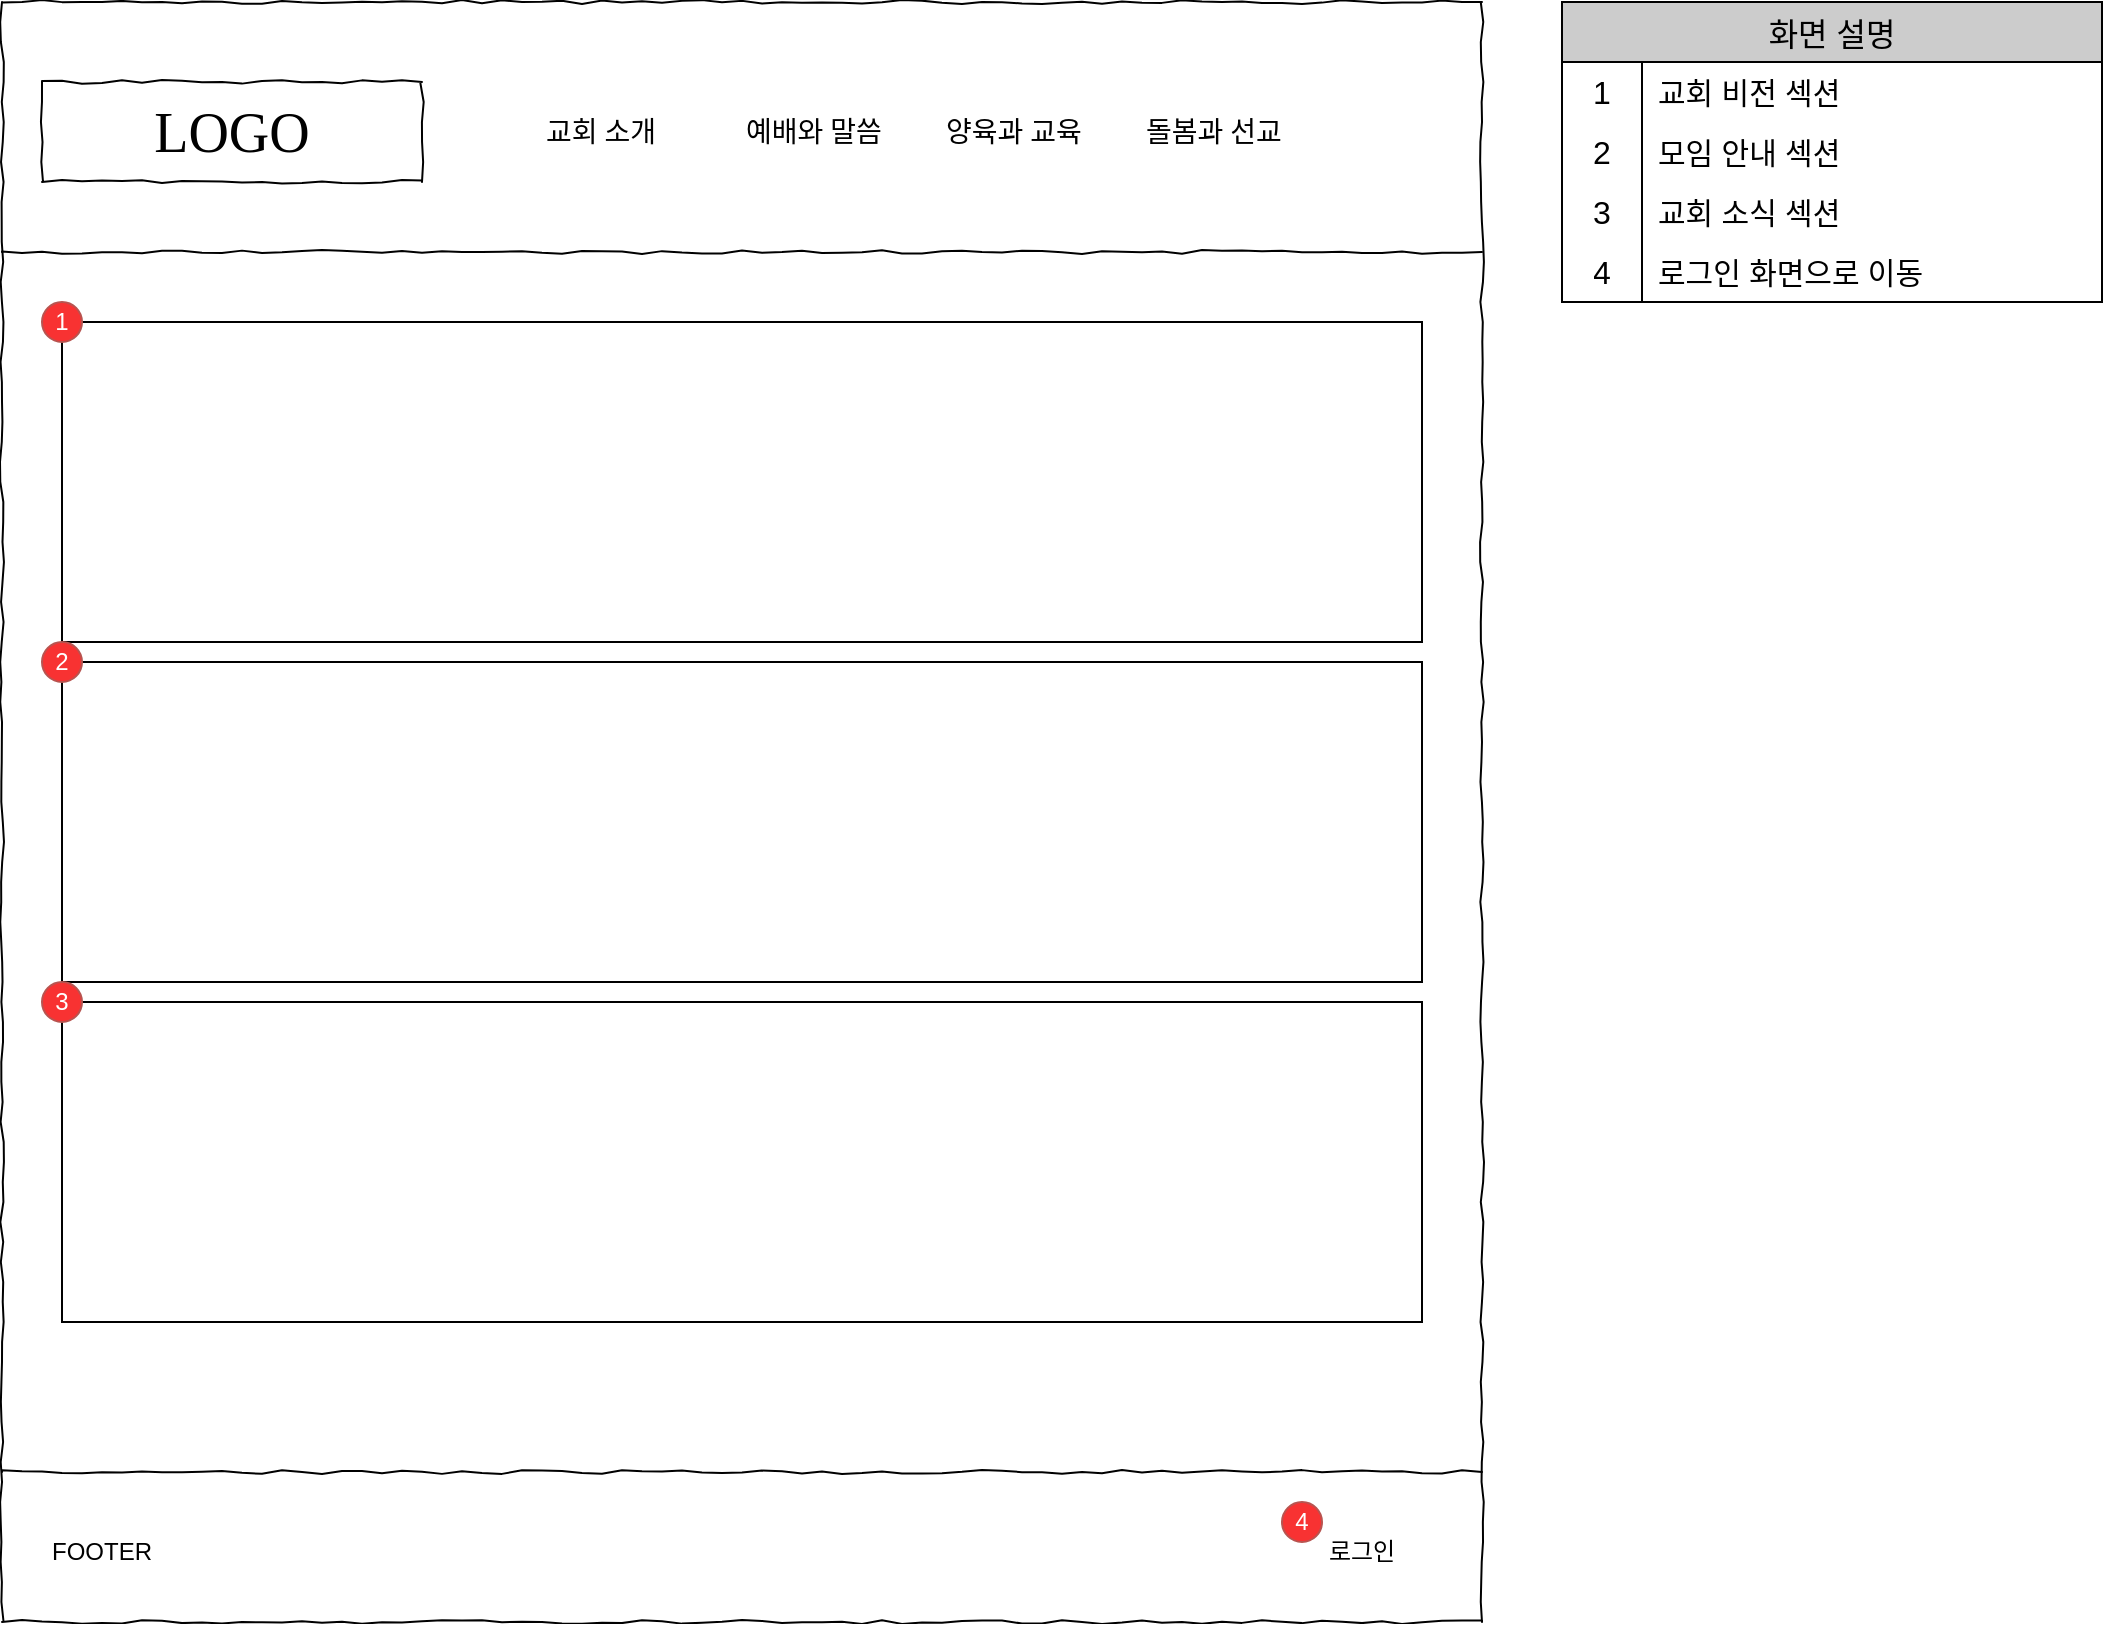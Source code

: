 <mxfile version="20.8.20" type="device"><diagram name="Page-1" id="03018318-947c-dd8e-b7a3-06fadd420f32"><mxGraphModel dx="1434" dy="756" grid="1" gridSize="10" guides="1" tooltips="1" connect="1" arrows="1" fold="1" page="1" pageScale="1" pageWidth="1100" pageHeight="850" background="none" math="0" shadow="0"><root><mxCell id="0"/><mxCell id="1" parent="0"/><mxCell id="677b7b8949515195-1" value="" style="whiteSpace=wrap;html=1;rounded=0;shadow=0;labelBackgroundColor=none;strokeColor=#000000;strokeWidth=1;fillColor=none;fontFamily=Verdana;fontSize=12;fontColor=#000000;align=center;comic=1;" parent="1" vertex="1"><mxGeometry x="20" y="20" width="740" height="810" as="geometry"/></mxCell><mxCell id="677b7b8949515195-2" value="LOGO" style="whiteSpace=wrap;html=1;rounded=0;shadow=0;labelBackgroundColor=none;strokeWidth=1;fontFamily=Verdana;fontSize=28;align=center;comic=1;" parent="1" vertex="1"><mxGeometry x="40" y="60" width="190" height="50" as="geometry"/></mxCell><mxCell id="677b7b8949515195-4" value="교회 소개" style="text;html=1;points=[];align=left;verticalAlign=top;spacingTop=-4;fontSize=14;fontFamily=Verdana" parent="1" vertex="1"><mxGeometry x="290" y="75" width="60" height="20" as="geometry"/></mxCell><mxCell id="677b7b8949515195-5" value="예배와 말씀" style="text;html=1;points=[];align=left;verticalAlign=top;spacingTop=-4;fontSize=14;fontFamily=Verdana" parent="1" vertex="1"><mxGeometry x="390" y="75" width="60" height="20" as="geometry"/></mxCell><mxCell id="677b7b8949515195-6" value="양육과 교육" style="text;html=1;points=[];align=left;verticalAlign=top;spacingTop=-4;fontSize=14;fontFamily=Verdana" parent="1" vertex="1"><mxGeometry x="490" y="75" width="60" height="20" as="geometry"/></mxCell><mxCell id="677b7b8949515195-7" value="돌봄과 선교" style="text;html=1;points=[];align=left;verticalAlign=top;spacingTop=-4;fontSize=14;fontFamily=Verdana" parent="1" vertex="1"><mxGeometry x="590" y="75" width="60" height="20" as="geometry"/></mxCell><mxCell id="677b7b8949515195-9" value="" style="line;strokeWidth=1;html=1;rounded=0;shadow=0;labelBackgroundColor=none;fillColor=none;fontFamily=Verdana;fontSize=14;fontColor=#000000;align=center;comic=1;" parent="1" vertex="1"><mxGeometry x="20" y="140" width="740" height="10" as="geometry"/></mxCell><mxCell id="NYV06J8KYMX3Nsz-J2no-79" value="" style="rounded=0;whiteSpace=wrap;html=1;" vertex="1" parent="1"><mxGeometry x="50" y="180" width="680" height="160" as="geometry"/></mxCell><mxCell id="NYV06J8KYMX3Nsz-J2no-80" value="" style="rounded=0;whiteSpace=wrap;html=1;" vertex="1" parent="1"><mxGeometry x="50" y="350" width="680" height="160" as="geometry"/></mxCell><mxCell id="NYV06J8KYMX3Nsz-J2no-81" value="" style="rounded=0;whiteSpace=wrap;html=1;" vertex="1" parent="1"><mxGeometry x="50" y="520" width="680" height="160" as="geometry"/></mxCell><mxCell id="NYV06J8KYMX3Nsz-J2no-82" value="&lt;font color=&quot;#ffffff&quot;&gt;1&lt;/font&gt;" style="ellipse;whiteSpace=wrap;html=1;aspect=fixed;fillColor=#F83232;strokeColor=#b85450;" vertex="1" parent="1"><mxGeometry x="40" y="170" width="20" height="20" as="geometry"/></mxCell><mxCell id="NYV06J8KYMX3Nsz-J2no-96" value="화면 설명" style="shape=table;startSize=30;container=1;collapsible=0;childLayout=tableLayout;fixedRows=1;rowLines=0;fontStyle=0;strokeColor=default;fontSize=16;fontColor=#000000;fillColor=#CCCCCC;" vertex="1" parent="1"><mxGeometry x="800" y="20" width="270" height="150" as="geometry"/></mxCell><mxCell id="NYV06J8KYMX3Nsz-J2no-97" value="" style="shape=tableRow;horizontal=0;startSize=0;swimlaneHead=0;swimlaneBody=0;top=0;left=0;bottom=0;right=0;collapsible=0;dropTarget=0;fillColor=none;points=[[0,0.5],[1,0.5]];portConstraint=eastwest;strokeColor=inherit;fontSize=16;fontColor=#FFFFFF;" vertex="1" parent="NYV06J8KYMX3Nsz-J2no-96"><mxGeometry y="30" width="270" height="30" as="geometry"/></mxCell><mxCell id="NYV06J8KYMX3Nsz-J2no-98" value="1" style="shape=partialRectangle;html=1;whiteSpace=wrap;connectable=0;fillColor=none;top=0;left=0;bottom=0;right=0;overflow=hidden;pointerEvents=1;strokeColor=inherit;fontSize=16;fontColor=#000000;" vertex="1" parent="NYV06J8KYMX3Nsz-J2no-97"><mxGeometry width="40" height="30" as="geometry"><mxRectangle width="40" height="30" as="alternateBounds"/></mxGeometry></mxCell><mxCell id="NYV06J8KYMX3Nsz-J2no-99" value="교회 비전 섹션" style="shape=partialRectangle;html=1;whiteSpace=wrap;connectable=0;fillColor=none;top=0;left=0;bottom=0;right=0;align=left;spacingLeft=6;overflow=hidden;strokeColor=inherit;fontSize=15;fontColor=#000000;" vertex="1" parent="NYV06J8KYMX3Nsz-J2no-97"><mxGeometry x="40" width="230" height="30" as="geometry"><mxRectangle width="230" height="30" as="alternateBounds"/></mxGeometry></mxCell><mxCell id="NYV06J8KYMX3Nsz-J2no-100" value="" style="shape=tableRow;horizontal=0;startSize=0;swimlaneHead=0;swimlaneBody=0;top=0;left=0;bottom=0;right=0;collapsible=0;dropTarget=0;fillColor=none;points=[[0,0.5],[1,0.5]];portConstraint=eastwest;strokeColor=inherit;fontSize=16;fontColor=#FFFFFF;" vertex="1" parent="NYV06J8KYMX3Nsz-J2no-96"><mxGeometry y="60" width="270" height="30" as="geometry"/></mxCell><mxCell id="NYV06J8KYMX3Nsz-J2no-101" value="2" style="shape=partialRectangle;html=1;whiteSpace=wrap;connectable=0;fillColor=none;top=0;left=0;bottom=0;right=0;overflow=hidden;strokeColor=inherit;fontSize=16;fontColor=#000000;" vertex="1" parent="NYV06J8KYMX3Nsz-J2no-100"><mxGeometry width="40" height="30" as="geometry"><mxRectangle width="40" height="30" as="alternateBounds"/></mxGeometry></mxCell><mxCell id="NYV06J8KYMX3Nsz-J2no-102" value="모임 안내 섹션" style="shape=partialRectangle;html=1;whiteSpace=wrap;connectable=0;fillColor=none;top=0;left=0;bottom=0;right=0;align=left;spacingLeft=6;overflow=hidden;strokeColor=inherit;fontSize=15;fontColor=#000000;" vertex="1" parent="NYV06J8KYMX3Nsz-J2no-100"><mxGeometry x="40" width="230" height="30" as="geometry"><mxRectangle width="230" height="30" as="alternateBounds"/></mxGeometry></mxCell><mxCell id="NYV06J8KYMX3Nsz-J2no-103" value="" style="shape=tableRow;horizontal=0;startSize=0;swimlaneHead=0;swimlaneBody=0;top=0;left=0;bottom=0;right=0;collapsible=0;dropTarget=0;fillColor=none;points=[[0,0.5],[1,0.5]];portConstraint=eastwest;strokeColor=inherit;fontSize=16;fontColor=#FFFFFF;" vertex="1" parent="NYV06J8KYMX3Nsz-J2no-96"><mxGeometry y="90" width="270" height="30" as="geometry"/></mxCell><mxCell id="NYV06J8KYMX3Nsz-J2no-104" value="3" style="shape=partialRectangle;html=1;whiteSpace=wrap;connectable=0;fillColor=none;top=0;left=0;bottom=0;right=0;overflow=hidden;strokeColor=inherit;fontSize=16;fontColor=#000000;" vertex="1" parent="NYV06J8KYMX3Nsz-J2no-103"><mxGeometry width="40" height="30" as="geometry"><mxRectangle width="40" height="30" as="alternateBounds"/></mxGeometry></mxCell><mxCell id="NYV06J8KYMX3Nsz-J2no-105" value="교회 소식 섹션" style="shape=partialRectangle;html=1;whiteSpace=wrap;connectable=0;fillColor=none;top=0;left=0;bottom=0;right=0;align=left;spacingLeft=6;overflow=hidden;strokeColor=inherit;fontSize=15;fontColor=#000000;" vertex="1" parent="NYV06J8KYMX3Nsz-J2no-103"><mxGeometry x="40" width="230" height="30" as="geometry"><mxRectangle width="230" height="30" as="alternateBounds"/></mxGeometry></mxCell><mxCell id="NYV06J8KYMX3Nsz-J2no-116" value="" style="shape=tableRow;horizontal=0;startSize=0;swimlaneHead=0;swimlaneBody=0;top=0;left=0;bottom=0;right=0;collapsible=0;dropTarget=0;fillColor=none;points=[[0,0.5],[1,0.5]];portConstraint=eastwest;strokeColor=inherit;fontSize=16;fontColor=#FFFFFF;" vertex="1" parent="NYV06J8KYMX3Nsz-J2no-96"><mxGeometry y="120" width="270" height="30" as="geometry"/></mxCell><mxCell id="NYV06J8KYMX3Nsz-J2no-117" value="4" style="shape=partialRectangle;html=1;whiteSpace=wrap;connectable=0;fillColor=none;top=0;left=0;bottom=0;right=0;overflow=hidden;strokeColor=inherit;fontSize=16;fontColor=#000000;" vertex="1" parent="NYV06J8KYMX3Nsz-J2no-116"><mxGeometry width="40" height="30" as="geometry"><mxRectangle width="40" height="30" as="alternateBounds"/></mxGeometry></mxCell><mxCell id="NYV06J8KYMX3Nsz-J2no-118" value="로그인 화면으로 이동" style="shape=partialRectangle;html=1;whiteSpace=wrap;connectable=0;fillColor=none;top=0;left=0;bottom=0;right=0;align=left;spacingLeft=6;overflow=hidden;strokeColor=inherit;fontSize=15;fontColor=#000000;" vertex="1" parent="NYV06J8KYMX3Nsz-J2no-116"><mxGeometry x="40" width="230" height="30" as="geometry"><mxRectangle width="230" height="30" as="alternateBounds"/></mxGeometry></mxCell><mxCell id="NYV06J8KYMX3Nsz-J2no-106" value="" style="line;strokeWidth=1;html=1;rounded=0;shadow=0;labelBackgroundColor=none;fillColor=none;fontFamily=Verdana;fontSize=14;fontColor=#000000;align=center;comic=1;" vertex="1" parent="1"><mxGeometry x="20" y="750" width="740" height="10" as="geometry"/></mxCell><mxCell id="NYV06J8KYMX3Nsz-J2no-108" value="로그인" style="text;html=1;strokeColor=none;fillColor=none;align=center;verticalAlign=middle;whiteSpace=wrap;rounded=0;fontColor=#000000;" vertex="1" parent="1"><mxGeometry x="670" y="780" width="60" height="30" as="geometry"/></mxCell><mxCell id="NYV06J8KYMX3Nsz-J2no-109" value="FOOTER" style="text;html=1;strokeColor=none;fillColor=none;align=center;verticalAlign=middle;whiteSpace=wrap;rounded=0;fontColor=#000000;" vertex="1" parent="1"><mxGeometry x="40" y="780" width="60" height="30" as="geometry"/></mxCell><mxCell id="NYV06J8KYMX3Nsz-J2no-110" value="&lt;font color=&quot;#ffffff&quot;&gt;2&lt;/font&gt;" style="ellipse;whiteSpace=wrap;html=1;aspect=fixed;fillColor=#F83232;strokeColor=#b85450;" vertex="1" parent="1"><mxGeometry x="40" y="340" width="20" height="20" as="geometry"/></mxCell><mxCell id="NYV06J8KYMX3Nsz-J2no-111" value="&lt;font color=&quot;#ffffff&quot;&gt;3&lt;/font&gt;" style="ellipse;whiteSpace=wrap;html=1;aspect=fixed;fillColor=#F83232;strokeColor=#b85450;" vertex="1" parent="1"><mxGeometry x="40" y="510" width="20" height="20" as="geometry"/></mxCell><mxCell id="NYV06J8KYMX3Nsz-J2no-112" value="&lt;font color=&quot;#ffffff&quot;&gt;4&lt;/font&gt;" style="ellipse;whiteSpace=wrap;html=1;aspect=fixed;fillColor=#F83232;strokeColor=#b85450;" vertex="1" parent="1"><mxGeometry x="660" y="770" width="20" height="20" as="geometry"/></mxCell></root></mxGraphModel></diagram></mxfile>